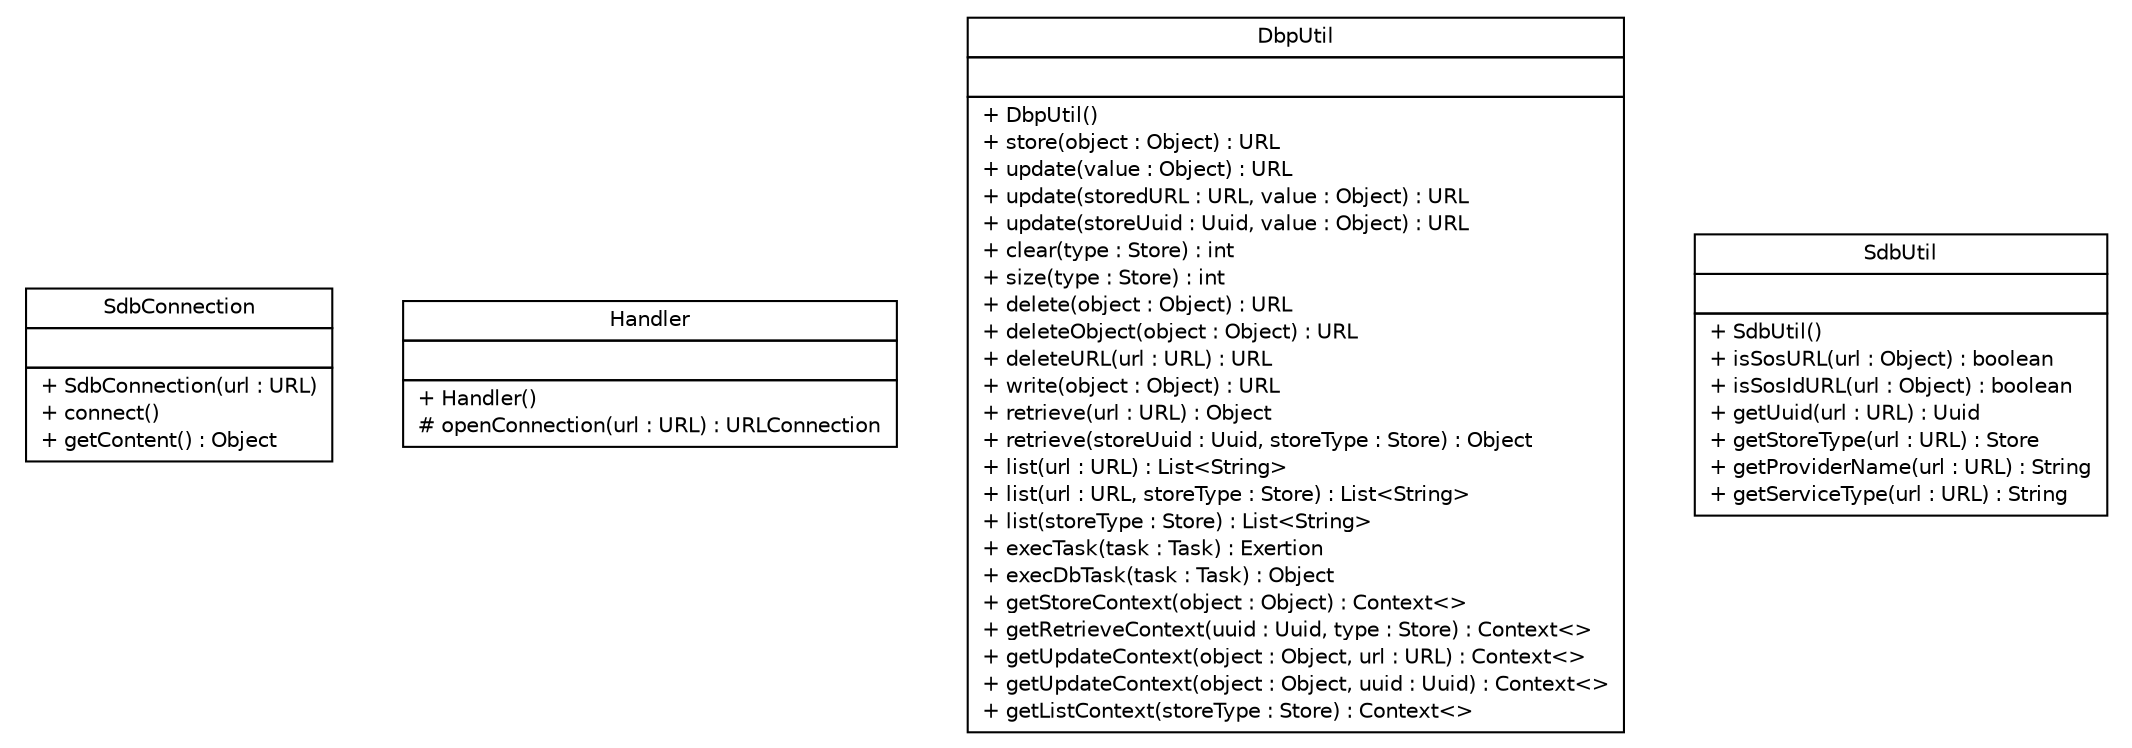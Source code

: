 #!/usr/local/bin/dot
#
# Class diagram 
# Generated by UMLGraph version R5_6 (http://www.umlgraph.org/)
#

digraph G {
	edge [fontname="Helvetica",fontsize=10,labelfontname="Helvetica",labelfontsize=10];
	node [fontname="Helvetica",fontsize=10,shape=plaintext];
	nodesep=0.25;
	ranksep=0.5;
	// sorcer.util.bdb.sdb.SdbConnection
	c24908 [label=<<table title="sorcer.util.bdb.sdb.SdbConnection" border="0" cellborder="1" cellspacing="0" cellpadding="2" port="p" href="./SdbConnection.html">
		<tr><td><table border="0" cellspacing="0" cellpadding="1">
<tr><td align="center" balign="center"> SdbConnection </td></tr>
		</table></td></tr>
		<tr><td><table border="0" cellspacing="0" cellpadding="1">
<tr><td align="left" balign="left">  </td></tr>
		</table></td></tr>
		<tr><td><table border="0" cellspacing="0" cellpadding="1">
<tr><td align="left" balign="left"> + SdbConnection(url : URL) </td></tr>
<tr><td align="left" balign="left"> + connect() </td></tr>
<tr><td align="left" balign="left"> + getContent() : Object </td></tr>
		</table></td></tr>
		</table>>, URL="./SdbConnection.html", fontname="Helvetica", fontcolor="black", fontsize=10.0];
	// sorcer.util.bdb.sdb.Handler
	c24909 [label=<<table title="sorcer.util.bdb.sdb.Handler" border="0" cellborder="1" cellspacing="0" cellpadding="2" port="p" href="./Handler.html">
		<tr><td><table border="0" cellspacing="0" cellpadding="1">
<tr><td align="center" balign="center"> Handler </td></tr>
		</table></td></tr>
		<tr><td><table border="0" cellspacing="0" cellpadding="1">
<tr><td align="left" balign="left">  </td></tr>
		</table></td></tr>
		<tr><td><table border="0" cellspacing="0" cellpadding="1">
<tr><td align="left" balign="left"> + Handler() </td></tr>
<tr><td align="left" balign="left"> # openConnection(url : URL) : URLConnection </td></tr>
		</table></td></tr>
		</table>>, URL="./Handler.html", fontname="Helvetica", fontcolor="black", fontsize=10.0];
	// sorcer.util.bdb.sdb.DbpUtil
	c24910 [label=<<table title="sorcer.util.bdb.sdb.DbpUtil" border="0" cellborder="1" cellspacing="0" cellpadding="2" port="p" href="./DbpUtil.html">
		<tr><td><table border="0" cellspacing="0" cellpadding="1">
<tr><td align="center" balign="center"> DbpUtil </td></tr>
		</table></td></tr>
		<tr><td><table border="0" cellspacing="0" cellpadding="1">
<tr><td align="left" balign="left">  </td></tr>
		</table></td></tr>
		<tr><td><table border="0" cellspacing="0" cellpadding="1">
<tr><td align="left" balign="left"> + DbpUtil() </td></tr>
<tr><td align="left" balign="left"> + store(object : Object) : URL </td></tr>
<tr><td align="left" balign="left"> + update(value : Object) : URL </td></tr>
<tr><td align="left" balign="left"> + update(storedURL : URL, value : Object) : URL </td></tr>
<tr><td align="left" balign="left"> + update(storeUuid : Uuid, value : Object) : URL </td></tr>
<tr><td align="left" balign="left"> + clear(type : Store) : int </td></tr>
<tr><td align="left" balign="left"> + size(type : Store) : int </td></tr>
<tr><td align="left" balign="left"> + delete(object : Object) : URL </td></tr>
<tr><td align="left" balign="left"> + deleteObject(object : Object) : URL </td></tr>
<tr><td align="left" balign="left"> + deleteURL(url : URL) : URL </td></tr>
<tr><td align="left" balign="left"> + write(object : Object) : URL </td></tr>
<tr><td align="left" balign="left"> + retrieve(url : URL) : Object </td></tr>
<tr><td align="left" balign="left"> + retrieve(storeUuid : Uuid, storeType : Store) : Object </td></tr>
<tr><td align="left" balign="left"> + list(url : URL) : List&lt;String&gt; </td></tr>
<tr><td align="left" balign="left"> + list(url : URL, storeType : Store) : List&lt;String&gt; </td></tr>
<tr><td align="left" balign="left"> + list(storeType : Store) : List&lt;String&gt; </td></tr>
<tr><td align="left" balign="left"> + execTask(task : Task) : Exertion </td></tr>
<tr><td align="left" balign="left"> + execDbTask(task : Task) : Object </td></tr>
<tr><td align="left" balign="left"> + getStoreContext(object : Object) : Context&lt;&gt; </td></tr>
<tr><td align="left" balign="left"> + getRetrieveContext(uuid : Uuid, type : Store) : Context&lt;&gt; </td></tr>
<tr><td align="left" balign="left"> + getUpdateContext(object : Object, url : URL) : Context&lt;&gt; </td></tr>
<tr><td align="left" balign="left"> + getUpdateContext(object : Object, uuid : Uuid) : Context&lt;&gt; </td></tr>
<tr><td align="left" balign="left"> + getListContext(storeType : Store) : Context&lt;&gt; </td></tr>
		</table></td></tr>
		</table>>, URL="./DbpUtil.html", fontname="Helvetica", fontcolor="black", fontsize=10.0];
	// sorcer.util.bdb.sdb.SdbUtil
	c24911 [label=<<table title="sorcer.util.bdb.sdb.SdbUtil" border="0" cellborder="1" cellspacing="0" cellpadding="2" port="p" href="./SdbUtil.html">
		<tr><td><table border="0" cellspacing="0" cellpadding="1">
<tr><td align="center" balign="center"> SdbUtil </td></tr>
		</table></td></tr>
		<tr><td><table border="0" cellspacing="0" cellpadding="1">
<tr><td align="left" balign="left">  </td></tr>
		</table></td></tr>
		<tr><td><table border="0" cellspacing="0" cellpadding="1">
<tr><td align="left" balign="left"> + SdbUtil() </td></tr>
<tr><td align="left" balign="left"> + isSosURL(url : Object) : boolean </td></tr>
<tr><td align="left" balign="left"> + isSosIdURL(url : Object) : boolean </td></tr>
<tr><td align="left" balign="left"> + getUuid(url : URL) : Uuid </td></tr>
<tr><td align="left" balign="left"> + getStoreType(url : URL) : Store </td></tr>
<tr><td align="left" balign="left"> + getProviderName(url : URL) : String </td></tr>
<tr><td align="left" balign="left"> + getServiceType(url : URL) : String </td></tr>
		</table></td></tr>
		</table>>, URL="./SdbUtil.html", fontname="Helvetica", fontcolor="black", fontsize=10.0];
}

